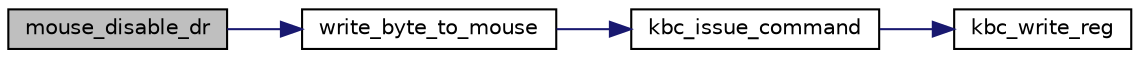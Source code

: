 digraph "mouse_disable_dr"
{
 // LATEX_PDF_SIZE
  edge [fontname="Helvetica",fontsize="10",labelfontname="Helvetica",labelfontsize="10"];
  node [fontname="Helvetica",fontsize="10",shape=record];
  rankdir="LR";
  Node1 [label="mouse_disable_dr",height=0.2,width=0.4,color="black", fillcolor="grey75", style="filled", fontcolor="black",tooltip="Disables mouse data reporting."];
  Node1 -> Node2 [color="midnightblue",fontsize="10",style="solid",fontname="Helvetica"];
  Node2 [label="write_byte_to_mouse",height=0.2,width=0.4,color="black", fillcolor="white", style="filled",URL="$group__kbc.html#gadc968ef8cbf8660fe0bac8237d65183e",tooltip="Issues a command to the mouse using the kbc."];
  Node2 -> Node3 [color="midnightblue",fontsize="10",style="solid",fontname="Helvetica"];
  Node3 [label="kbc_issue_command",height=0.2,width=0.4,color="black", fillcolor="white", style="filled",URL="$group__kbc.html#ga978c37bd6eca1b2724372aee45770670",tooltip="Issues a command to the kbc."];
  Node3 -> Node4 [color="midnightblue",fontsize="10",style="solid",fontname="Helvetica"];
  Node4 [label="kbc_write_reg",height=0.2,width=0.4,color="black", fillcolor="white", style="filled",URL="$group__kbc.html#ga628109931012fdfa144b55cc679a7fe9",tooltip="Writes a byte to a kbc register."];
}
